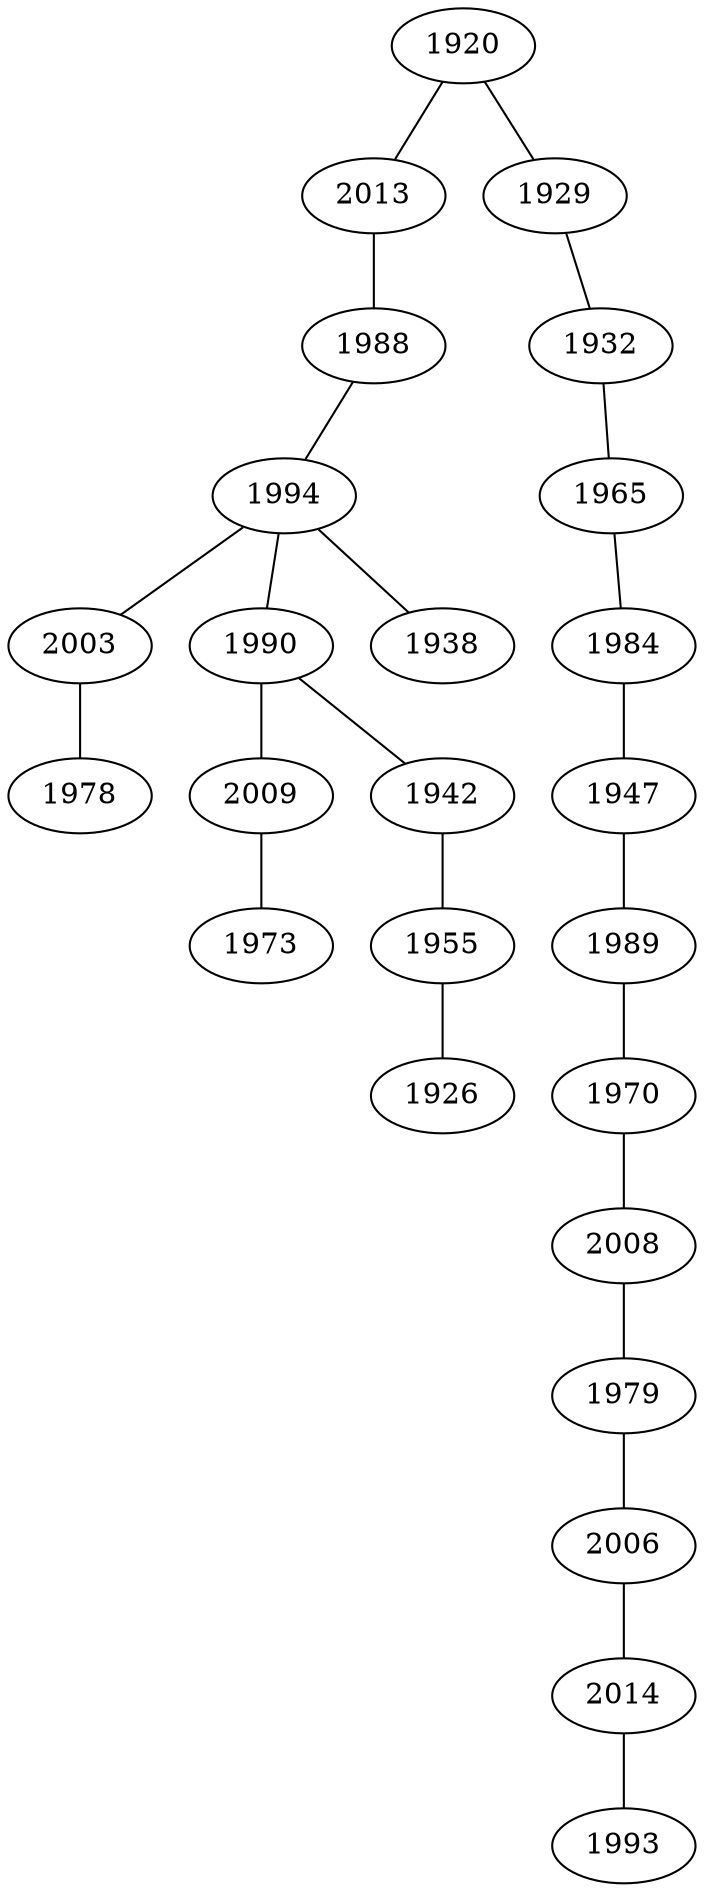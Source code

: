 graph {
    1920 [COORDINATE_X=0.5397944066716087,COORDINATE_Y=0.21134329666723728,]
    2013 [COORDINATE_X=0.6096869226158977,COORDINATE_Y=0.2362256782708576,]
    1988 [COORDINATE_X=0.6943203949514836,COORDINATE_Y=0.20118738414218962,]
    1994 [COORDINATE_X=0.7045839237125758,COORDINATE_Y=0.1971621117689566,]
    2003 [COORDINATE_X=0.7656760079542223,COORDINATE_Y=0.12503352012711344,]
    1978 [COORDINATE_X=0.8192386758046398,COORDINATE_Y=0.0882007542717742,]
    1990 [COORDINATE_X=0.6410930339178028,COORDINATE_Y=0.14122339244793825,]
    2009 [COORDINATE_X=0.6109331067989123,COORDINATE_Y=0.05216882675305534,]
    1973 [COORDINATE_X=0.6271361565236635,COORDINATE_Y=0.009059955259536179,]
    1942 [COORDINATE_X=0.5875079125065968,COORDINATE_Y=0.2081204987623434,]
    1955 [COORDINATE_X=0.5782443842366176,COORDINATE_Y=0.23021481272990163,]
    1926 [COORDINATE_X=0.5726768066359049,COORDINATE_Y=0.18326085760417876,]
    1938 [COORDINATE_X=0.7775081949773744,COORDINATE_Y=0.2519705596167602,]
    1929 [COORDINATE_X=0.4617171315945263,COORDINATE_Y=0.2281140931923179,]
    1932 [COORDINATE_X=0.4337899652613839,COORDINATE_Y=0.1788954708695346,]
    1965 [COORDINATE_X=0.40702931009853127,COORDINATE_Y=0.08416820166080052,]
    1984 [COORDINATE_X=0.42055916715104735,COORDINATE_Y=0.07690241453703228,]
    1947 [COORDINATE_X=0.35088308808758806,COORDINATE_Y=0.08205457414140715,]
    1989 [COORDINATE_X=0.2578729366240703,COORDINATE_Y=0.09930896837827485,]
    1970 [COORDINATE_X=0.20709688885512145,COORDINATE_Y=0.08411423238350968,]
    2008 [COORDINATE_X=0.17176178057368285,COORDINATE_Y=0.0038962455208899627,]
    1979 [COORDINATE_X=0.13573290110681202,COORDINATE_Y=0.03216963709122622,]
    2006 [COORDINATE_X=0.06816601676632272,COORDINATE_Y=0.029882635347422637,]
    2014 [COORDINATE_X=0.030829823000957823,COORDINATE_Y=0.11615546549714661,]
    1993 [COORDINATE_X=0.06197764100043768,COORDINATE_Y=0.12876187815036488,]
    1920 -- 2013
    2013 -- 1988
    1988 -- 1994
    1994 -- 2003
    2003 -- 1978
    1994 -- 1990
    1990 -- 2009
    2009 -- 1973
    1990 -- 1942
    1942 -- 1955
    1955 -- 1926
    1994 -- 1938
    1920 -- 1929
    1929 -- 1932
    1932 -- 1965
    1965 -- 1984
    1984 -- 1947
    1947 -- 1989
    1989 -- 1970
    1970 -- 2008
    2008 -- 1979
    1979 -- 2006
    2006 -- 2014
    2014 -- 1993
}
